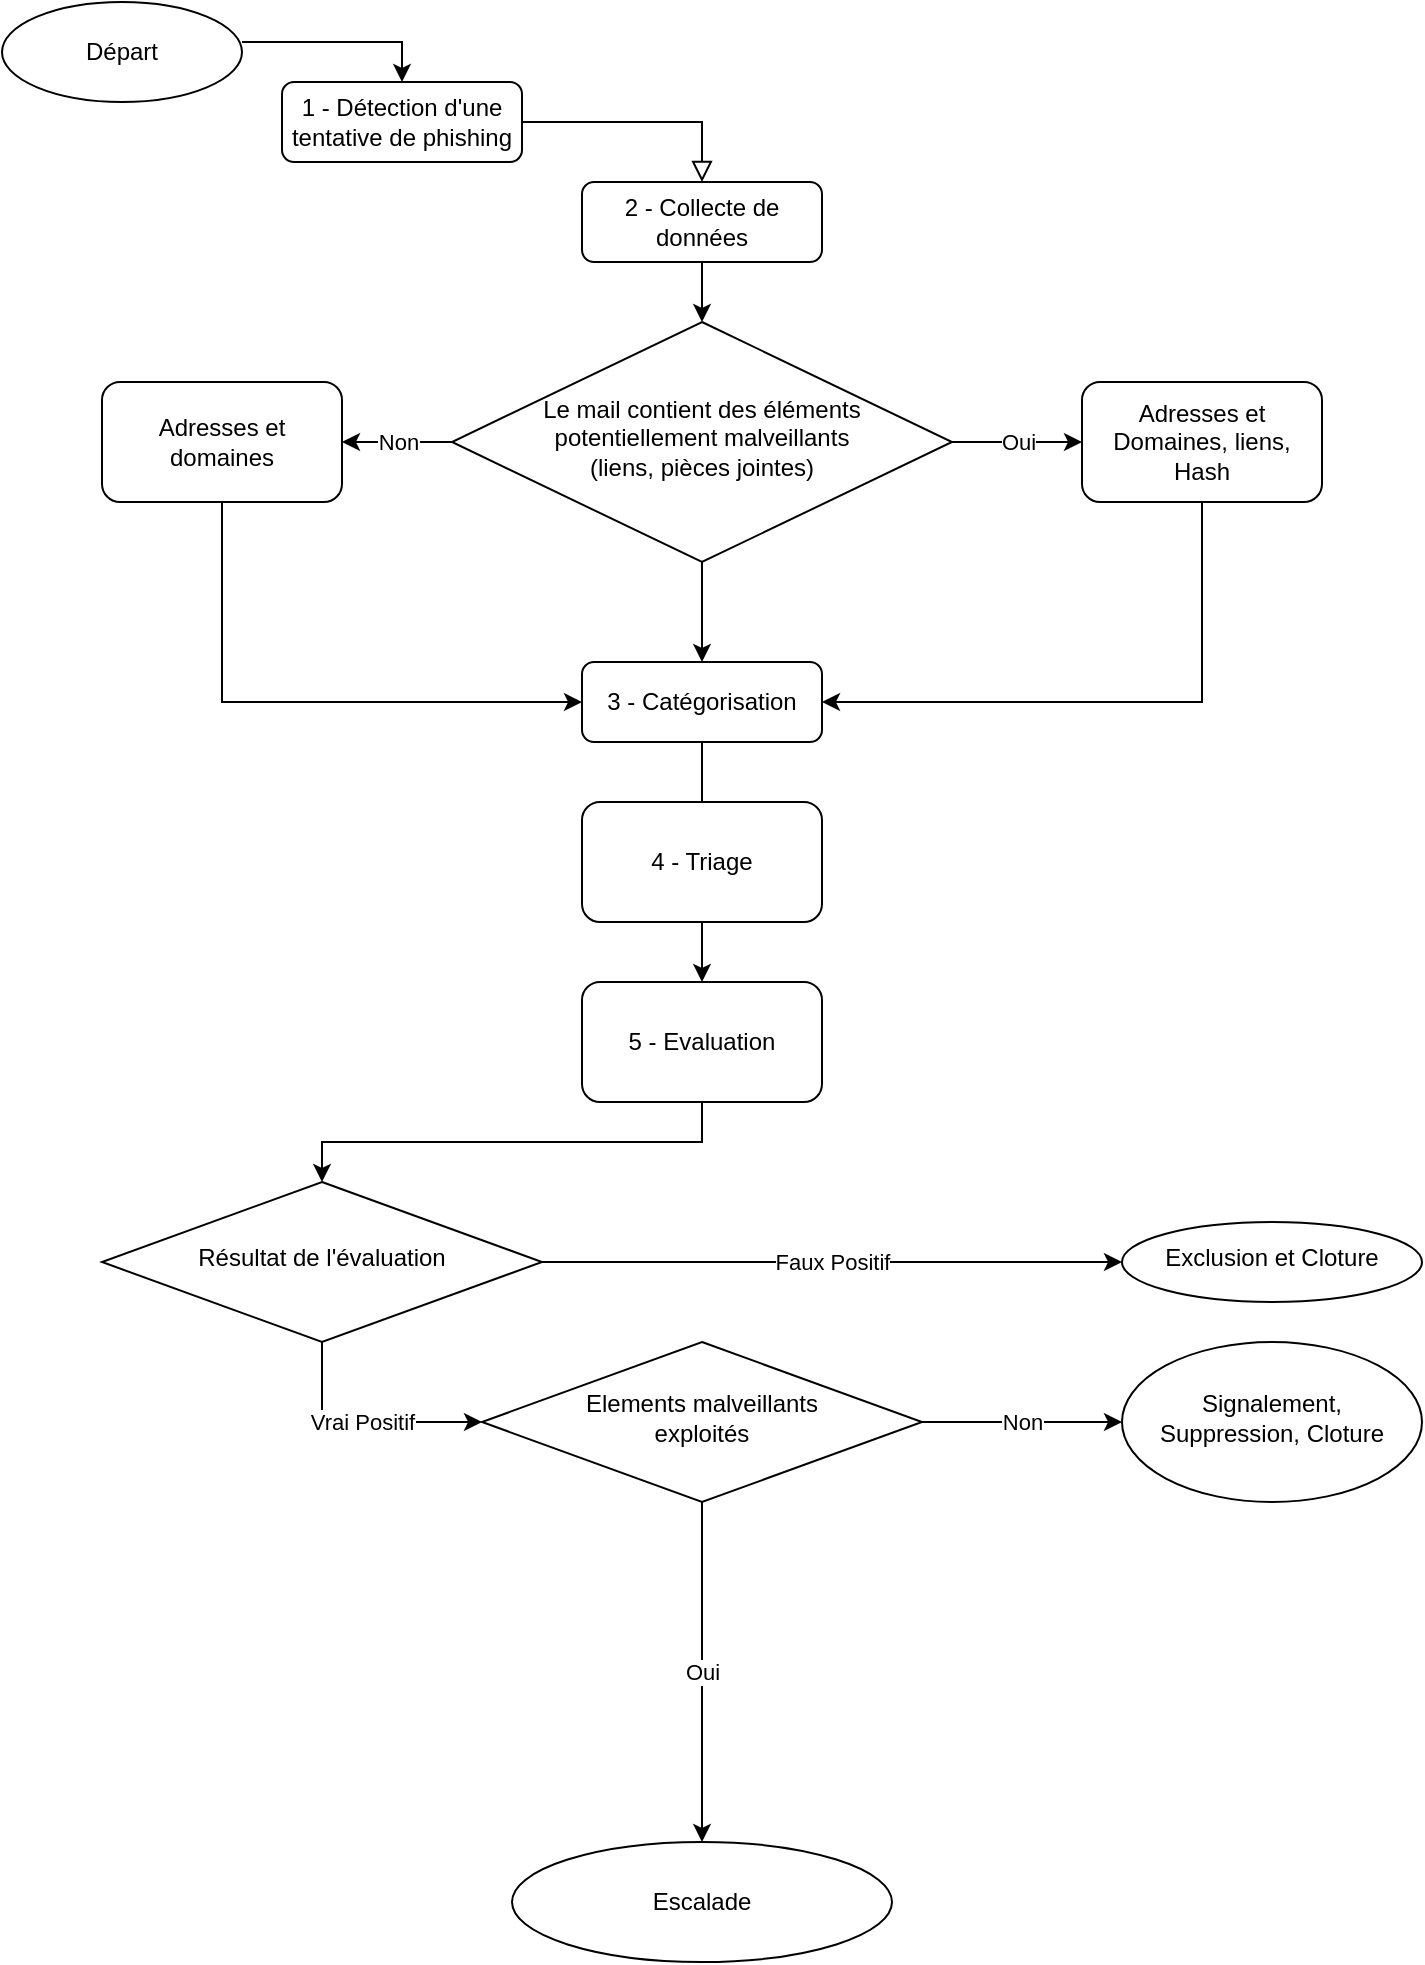 <mxfile version="22.0.8" type="github">
  <diagram id="C5RBs43oDa-KdzZeNtuy" name="Page-1">
    <mxGraphModel dx="1801" dy="1135" grid="1" gridSize="10" guides="1" tooltips="1" connect="1" arrows="1" fold="1" page="1" pageScale="1" pageWidth="827" pageHeight="1169" math="0" shadow="0">
      <root>
        <mxCell id="WIyWlLk6GJQsqaUBKTNV-0" />
        <mxCell id="WIyWlLk6GJQsqaUBKTNV-1" parent="WIyWlLk6GJQsqaUBKTNV-0" />
        <mxCell id="WIyWlLk6GJQsqaUBKTNV-2" value="" style="rounded=0;html=1;jettySize=auto;orthogonalLoop=1;fontSize=11;endArrow=block;endFill=0;endSize=8;strokeWidth=1;shadow=0;labelBackgroundColor=none;edgeStyle=orthogonalEdgeStyle;" parent="WIyWlLk6GJQsqaUBKTNV-1" source="WIyWlLk6GJQsqaUBKTNV-3" target="W8cOODxUhKV5QeoCP-pz-2" edge="1">
          <mxGeometry relative="1" as="geometry">
            <mxPoint x="220" y="170" as="targetPoint" />
          </mxGeometry>
        </mxCell>
        <mxCell id="WIyWlLk6GJQsqaUBKTNV-3" value="1 - Détection d&#39;une tentative de phishing" style="rounded=1;whiteSpace=wrap;html=1;fontSize=12;glass=0;strokeWidth=1;shadow=0;" parent="WIyWlLk6GJQsqaUBKTNV-1" vertex="1">
          <mxGeometry x="160" y="60" width="120" height="40" as="geometry" />
        </mxCell>
        <mxCell id="WIyWlLk6GJQsqaUBKTNV-6" value="Le mail contient des éléments potentiellement malveillants&lt;br&gt;(liens, pièces jointes)" style="rhombus;whiteSpace=wrap;html=1;shadow=0;fontFamily=Helvetica;fontSize=12;align=center;strokeWidth=1;spacing=6;spacingTop=-4;" parent="WIyWlLk6GJQsqaUBKTNV-1" vertex="1">
          <mxGeometry x="245" y="180" width="250" height="120" as="geometry" />
        </mxCell>
        <mxCell id="W8cOODxUhKV5QeoCP-pz-0" value="Départ" style="ellipse;whiteSpace=wrap;html=1;" parent="WIyWlLk6GJQsqaUBKTNV-1" vertex="1">
          <mxGeometry x="20" y="20" width="120" height="50" as="geometry" />
        </mxCell>
        <mxCell id="W8cOODxUhKV5QeoCP-pz-1" value="" style="endArrow=classic;html=1;rounded=0;entryX=0.5;entryY=0;entryDx=0;entryDy=0;" parent="WIyWlLk6GJQsqaUBKTNV-1" target="WIyWlLk6GJQsqaUBKTNV-3" edge="1">
          <mxGeometry width="50" height="50" relative="1" as="geometry">
            <mxPoint x="140" y="40" as="sourcePoint" />
            <mxPoint x="440" y="140" as="targetPoint" />
            <Array as="points">
              <mxPoint x="220" y="40" />
            </Array>
          </mxGeometry>
        </mxCell>
        <mxCell id="W8cOODxUhKV5QeoCP-pz-2" value="2 - Collecte de données" style="rounded=1;whiteSpace=wrap;html=1;" parent="WIyWlLk6GJQsqaUBKTNV-1" vertex="1">
          <mxGeometry x="310" y="110" width="120" height="40" as="geometry" />
        </mxCell>
        <mxCell id="W8cOODxUhKV5QeoCP-pz-3" value="" style="endArrow=classic;html=1;rounded=0;entryX=0.5;entryY=0;entryDx=0;entryDy=0;exitX=0.5;exitY=1;exitDx=0;exitDy=0;" parent="WIyWlLk6GJQsqaUBKTNV-1" source="W8cOODxUhKV5QeoCP-pz-2" target="WIyWlLk6GJQsqaUBKTNV-6" edge="1">
          <mxGeometry width="50" height="50" relative="1" as="geometry">
            <mxPoint x="390" y="190" as="sourcePoint" />
            <mxPoint x="440" y="140" as="targetPoint" />
          </mxGeometry>
        </mxCell>
        <mxCell id="W8cOODxUhKV5QeoCP-pz-4" value="Adresses et domaines" style="rounded=1;whiteSpace=wrap;html=1;" parent="WIyWlLk6GJQsqaUBKTNV-1" vertex="1">
          <mxGeometry x="70" y="210" width="120" height="60" as="geometry" />
        </mxCell>
        <mxCell id="W8cOODxUhKV5QeoCP-pz-5" value="Adresses et Domaines, liens, Hash" style="rounded=1;whiteSpace=wrap;html=1;" parent="WIyWlLk6GJQsqaUBKTNV-1" vertex="1">
          <mxGeometry x="560" y="210" width="120" height="60" as="geometry" />
        </mxCell>
        <mxCell id="W8cOODxUhKV5QeoCP-pz-7" value="" style="endArrow=classic;html=1;rounded=0;entryX=0;entryY=0.5;entryDx=0;entryDy=0;exitX=1;exitY=0.5;exitDx=0;exitDy=0;" parent="WIyWlLk6GJQsqaUBKTNV-1" source="WIyWlLk6GJQsqaUBKTNV-6" target="W8cOODxUhKV5QeoCP-pz-5" edge="1">
          <mxGeometry relative="1" as="geometry">
            <mxPoint x="450" y="329.5" as="sourcePoint" />
            <mxPoint x="550" y="329.5" as="targetPoint" />
          </mxGeometry>
        </mxCell>
        <mxCell id="W8cOODxUhKV5QeoCP-pz-8" value="Oui" style="edgeLabel;resizable=0;html=1;align=center;verticalAlign=middle;" parent="W8cOODxUhKV5QeoCP-pz-7" connectable="0" vertex="1">
          <mxGeometry relative="1" as="geometry" />
        </mxCell>
        <mxCell id="W8cOODxUhKV5QeoCP-pz-10" value="" style="endArrow=classic;html=1;rounded=0;exitX=0;exitY=0.5;exitDx=0;exitDy=0;entryX=1;entryY=0.5;entryDx=0;entryDy=0;" parent="WIyWlLk6GJQsqaUBKTNV-1" source="WIyWlLk6GJQsqaUBKTNV-6" target="W8cOODxUhKV5QeoCP-pz-4" edge="1">
          <mxGeometry relative="1" as="geometry">
            <mxPoint x="340" y="350" as="sourcePoint" />
            <mxPoint x="440" y="350" as="targetPoint" />
          </mxGeometry>
        </mxCell>
        <mxCell id="W8cOODxUhKV5QeoCP-pz-11" value="Non" style="edgeLabel;resizable=0;html=1;align=center;verticalAlign=middle;" parent="W8cOODxUhKV5QeoCP-pz-10" connectable="0" vertex="1">
          <mxGeometry relative="1" as="geometry" />
        </mxCell>
        <mxCell id="W8cOODxUhKV5QeoCP-pz-13" value="3 - Catégorisation" style="rounded=1;whiteSpace=wrap;html=1;" parent="WIyWlLk6GJQsqaUBKTNV-1" vertex="1">
          <mxGeometry x="310" y="350" width="120" height="40" as="geometry" />
        </mxCell>
        <mxCell id="W8cOODxUhKV5QeoCP-pz-14" value="" style="endArrow=classic;html=1;rounded=0;exitX=0.5;exitY=1;exitDx=0;exitDy=0;entryX=0.5;entryY=0;entryDx=0;entryDy=0;" parent="WIyWlLk6GJQsqaUBKTNV-1" source="WIyWlLk6GJQsqaUBKTNV-6" target="W8cOODxUhKV5QeoCP-pz-13" edge="1">
          <mxGeometry width="50" height="50" relative="1" as="geometry">
            <mxPoint x="510" y="370" as="sourcePoint" />
            <mxPoint x="560" y="320" as="targetPoint" />
          </mxGeometry>
        </mxCell>
        <mxCell id="W8cOODxUhKV5QeoCP-pz-15" value="" style="endArrow=classic;html=1;rounded=0;entryX=1;entryY=0.5;entryDx=0;entryDy=0;exitX=0.5;exitY=1;exitDx=0;exitDy=0;" parent="WIyWlLk6GJQsqaUBKTNV-1" source="W8cOODxUhKV5QeoCP-pz-5" target="W8cOODxUhKV5QeoCP-pz-13" edge="1">
          <mxGeometry width="50" height="50" relative="1" as="geometry">
            <mxPoint x="390" y="190" as="sourcePoint" />
            <mxPoint x="440" y="140" as="targetPoint" />
            <Array as="points">
              <mxPoint x="620" y="370" />
            </Array>
          </mxGeometry>
        </mxCell>
        <mxCell id="W8cOODxUhKV5QeoCP-pz-16" value="" style="endArrow=classic;html=1;rounded=0;entryX=0;entryY=0.5;entryDx=0;entryDy=0;exitX=0.5;exitY=1;exitDx=0;exitDy=0;" parent="WIyWlLk6GJQsqaUBKTNV-1" source="W8cOODxUhKV5QeoCP-pz-4" target="W8cOODxUhKV5QeoCP-pz-13" edge="1">
          <mxGeometry width="50" height="50" relative="1" as="geometry">
            <mxPoint x="80" y="400" as="sourcePoint" />
            <mxPoint x="130" y="350" as="targetPoint" />
            <Array as="points">
              <mxPoint x="130" y="370" />
            </Array>
          </mxGeometry>
        </mxCell>
        <mxCell id="W8cOODxUhKV5QeoCP-pz-17" value="" style="endArrow=classic;html=1;rounded=0;exitX=0.5;exitY=1;exitDx=0;exitDy=0;entryX=0.5;entryY=0;entryDx=0;entryDy=0;" parent="WIyWlLk6GJQsqaUBKTNV-1" source="W8cOODxUhKV5QeoCP-pz-13" edge="1">
          <mxGeometry width="50" height="50" relative="1" as="geometry">
            <mxPoint x="350" y="510" as="sourcePoint" />
            <mxPoint x="370" y="460" as="targetPoint" />
          </mxGeometry>
        </mxCell>
        <mxCell id="W8cOODxUhKV5QeoCP-pz-27" value="4 - Triage" style="rounded=1;whiteSpace=wrap;html=1;" parent="WIyWlLk6GJQsqaUBKTNV-1" vertex="1">
          <mxGeometry x="310" y="420" width="120" height="60" as="geometry" />
        </mxCell>
        <mxCell id="W8cOODxUhKV5QeoCP-pz-30" value="5 - Evaluation" style="rounded=1;whiteSpace=wrap;html=1;" parent="WIyWlLk6GJQsqaUBKTNV-1" vertex="1">
          <mxGeometry x="310" y="510" width="120" height="60" as="geometry" />
        </mxCell>
        <mxCell id="W8cOODxUhKV5QeoCP-pz-31" value="" style="endArrow=classic;html=1;rounded=0;exitX=0.5;exitY=1;exitDx=0;exitDy=0;entryX=0.5;entryY=0;entryDx=0;entryDy=0;" parent="WIyWlLk6GJQsqaUBKTNV-1" source="W8cOODxUhKV5QeoCP-pz-27" target="W8cOODxUhKV5QeoCP-pz-30" edge="1">
          <mxGeometry width="50" height="50" relative="1" as="geometry">
            <mxPoint x="390" y="550" as="sourcePoint" />
            <mxPoint x="440" y="500" as="targetPoint" />
          </mxGeometry>
        </mxCell>
        <mxCell id="W8cOODxUhKV5QeoCP-pz-32" value="Résultat de l&#39;évaluation" style="rhombus;whiteSpace=wrap;html=1;shadow=0;fontFamily=Helvetica;fontSize=12;align=center;strokeWidth=1;spacing=6;spacingTop=-4;" parent="WIyWlLk6GJQsqaUBKTNV-1" vertex="1">
          <mxGeometry x="70" y="610" width="220" height="80" as="geometry" />
        </mxCell>
        <mxCell id="W8cOODxUhKV5QeoCP-pz-35" value="Exclusion et Cloture" style="ellipse;whiteSpace=wrap;html=1;shadow=0;strokeWidth=1;spacing=6;spacingTop=-4;" parent="WIyWlLk6GJQsqaUBKTNV-1" vertex="1">
          <mxGeometry x="580" y="630" width="150" height="40" as="geometry" />
        </mxCell>
        <mxCell id="W8cOODxUhKV5QeoCP-pz-37" value="" style="endArrow=classic;html=1;rounded=0;exitX=1;exitY=0.5;exitDx=0;exitDy=0;entryX=0;entryY=0.5;entryDx=0;entryDy=0;" parent="WIyWlLk6GJQsqaUBKTNV-1" source="W8cOODxUhKV5QeoCP-pz-32" target="W8cOODxUhKV5QeoCP-pz-35" edge="1">
          <mxGeometry relative="1" as="geometry">
            <mxPoint x="360" y="770" as="sourcePoint" />
            <mxPoint x="460" y="770" as="targetPoint" />
          </mxGeometry>
        </mxCell>
        <mxCell id="W8cOODxUhKV5QeoCP-pz-38" value="Faux Positif" style="edgeLabel;resizable=0;html=1;align=center;verticalAlign=middle;" parent="W8cOODxUhKV5QeoCP-pz-37" connectable="0" vertex="1">
          <mxGeometry relative="1" as="geometry" />
        </mxCell>
        <mxCell id="W8cOODxUhKV5QeoCP-pz-39" value="" style="endArrow=classic;html=1;rounded=0;exitX=0.5;exitY=1;exitDx=0;exitDy=0;entryX=0.5;entryY=0;entryDx=0;entryDy=0;" parent="WIyWlLk6GJQsqaUBKTNV-1" source="W8cOODxUhKV5QeoCP-pz-30" target="W8cOODxUhKV5QeoCP-pz-32" edge="1">
          <mxGeometry width="50" height="50" relative="1" as="geometry">
            <mxPoint x="390" y="790" as="sourcePoint" />
            <mxPoint x="440" y="740" as="targetPoint" />
            <Array as="points">
              <mxPoint x="370" y="590" />
              <mxPoint x="180" y="590" />
            </Array>
          </mxGeometry>
        </mxCell>
        <mxCell id="W8cOODxUhKV5QeoCP-pz-40" value="" style="endArrow=classic;html=1;rounded=0;exitX=0.5;exitY=1;exitDx=0;exitDy=0;entryX=0;entryY=0.5;entryDx=0;entryDy=0;" parent="WIyWlLk6GJQsqaUBKTNV-1" source="W8cOODxUhKV5QeoCP-pz-32" target="vIJpA0mkLPnrnShu5it3-1" edge="1">
          <mxGeometry relative="1" as="geometry">
            <mxPoint x="360" y="770" as="sourcePoint" />
            <mxPoint x="370" y="890" as="targetPoint" />
            <Array as="points">
              <mxPoint x="180" y="730" />
            </Array>
          </mxGeometry>
        </mxCell>
        <mxCell id="W8cOODxUhKV5QeoCP-pz-41" value="Vrai Positif" style="edgeLabel;resizable=0;html=1;align=center;verticalAlign=middle;" parent="W8cOODxUhKV5QeoCP-pz-40" connectable="0" vertex="1">
          <mxGeometry relative="1" as="geometry" />
        </mxCell>
        <mxCell id="W8cOODxUhKV5QeoCP-pz-42" value="Escalade" style="ellipse;whiteSpace=wrap;html=1;" parent="WIyWlLk6GJQsqaUBKTNV-1" vertex="1">
          <mxGeometry x="275" y="940" width="190" height="60" as="geometry" />
        </mxCell>
        <mxCell id="_cJ59fSPse3RKU2e_UUI-1" value="Signalement,&lt;br&gt;Suppression, Cloture" style="ellipse;whiteSpace=wrap;html=1;shadow=0;strokeWidth=1;spacing=6;spacingTop=-4;" parent="WIyWlLk6GJQsqaUBKTNV-1" vertex="1">
          <mxGeometry x="580" y="690" width="150" height="80" as="geometry" />
        </mxCell>
        <mxCell id="_cJ59fSPse3RKU2e_UUI-4" value="" style="endArrow=classic;html=1;rounded=0;exitX=1;exitY=0.5;exitDx=0;exitDy=0;entryX=0;entryY=0.5;entryDx=0;entryDy=0;" parent="WIyWlLk6GJQsqaUBKTNV-1" source="vIJpA0mkLPnrnShu5it3-1" target="_cJ59fSPse3RKU2e_UUI-1" edge="1">
          <mxGeometry relative="1" as="geometry">
            <mxPoint x="390" y="840" as="sourcePoint" />
            <mxPoint x="390" y="900" as="targetPoint" />
          </mxGeometry>
        </mxCell>
        <mxCell id="_cJ59fSPse3RKU2e_UUI-5" value="Non" style="edgeLabel;resizable=0;html=1;align=center;verticalAlign=middle;" parent="_cJ59fSPse3RKU2e_UUI-4" connectable="0" vertex="1">
          <mxGeometry relative="1" as="geometry">
            <mxPoint as="offset" />
          </mxGeometry>
        </mxCell>
        <mxCell id="vIJpA0mkLPnrnShu5it3-1" value="Elements malveillants &lt;br&gt;exploités" style="rhombus;whiteSpace=wrap;html=1;shadow=0;fontFamily=Helvetica;fontSize=12;align=center;strokeWidth=1;spacing=6;spacingTop=-4;" vertex="1" parent="WIyWlLk6GJQsqaUBKTNV-1">
          <mxGeometry x="260" y="690" width="220" height="80" as="geometry" />
        </mxCell>
        <mxCell id="vIJpA0mkLPnrnShu5it3-4" value="" style="endArrow=classic;html=1;rounded=0;exitX=0.5;exitY=1;exitDx=0;exitDy=0;entryX=0.5;entryY=0;entryDx=0;entryDy=0;" edge="1" parent="WIyWlLk6GJQsqaUBKTNV-1" source="vIJpA0mkLPnrnShu5it3-1" target="W8cOODxUhKV5QeoCP-pz-42">
          <mxGeometry relative="1" as="geometry">
            <mxPoint x="505" y="250" as="sourcePoint" />
            <mxPoint x="370" y="790" as="targetPoint" />
          </mxGeometry>
        </mxCell>
        <mxCell id="vIJpA0mkLPnrnShu5it3-5" value="Oui" style="edgeLabel;resizable=0;html=1;align=center;verticalAlign=middle;" connectable="0" vertex="1" parent="vIJpA0mkLPnrnShu5it3-4">
          <mxGeometry relative="1" as="geometry" />
        </mxCell>
      </root>
    </mxGraphModel>
  </diagram>
</mxfile>
